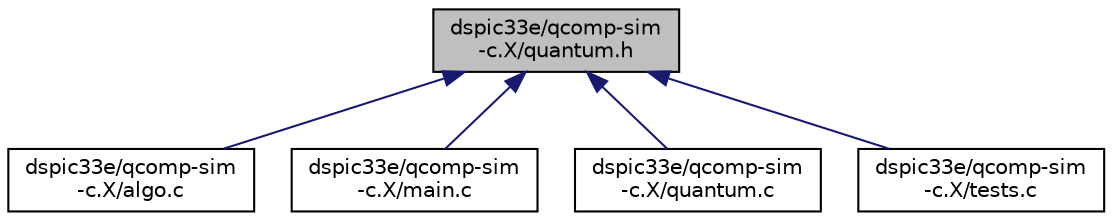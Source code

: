 digraph "dspic33e/qcomp-sim-c.X/quantum.h"
{
  edge [fontname="Helvetica",fontsize="10",labelfontname="Helvetica",labelfontsize="10"];
  node [fontname="Helvetica",fontsize="10",shape=record];
  Node4 [label="dspic33e/qcomp-sim\l-c.X/quantum.h",height=0.2,width=0.4,color="black", fillcolor="grey75", style="filled", fontcolor="black"];
  Node4 -> Node5 [dir="back",color="midnightblue",fontsize="10",style="solid",fontname="Helvetica"];
  Node5 [label="dspic33e/qcomp-sim\l-c.X/algo.c",height=0.2,width=0.4,color="black", fillcolor="white", style="filled",URL="$algo_8c.html",tooltip="Contains quantum algorithms to be run. "];
  Node4 -> Node6 [dir="back",color="midnightblue",fontsize="10",style="solid",fontname="Helvetica"];
  Node6 [label="dspic33e/qcomp-sim\l-c.X/main.c",height=0.2,width=0.4,color="black", fillcolor="white", style="filled",URL="$main_8c.html",tooltip="The main function. "];
  Node4 -> Node7 [dir="back",color="midnightblue",fontsize="10",style="solid",fontname="Helvetica"];
  Node7 [label="dspic33e/qcomp-sim\l-c.X/quantum.c",height=0.2,width=0.4,color="black", fillcolor="white", style="filled",URL="$quantum_8c.html",tooltip="Description: Contains matrix and vector arithmetic for simulating one qubit. "];
  Node4 -> Node8 [dir="back",color="midnightblue",fontsize="10",style="solid",fontname="Helvetica"];
  Node8 [label="dspic33e/qcomp-sim\l-c.X/tests.c",height=0.2,width=0.4,color="black", fillcolor="white", style="filled",URL="$tests_8c.html",tooltip="Description: Contains all the tests we have performed on the micro- controller. "];
}
